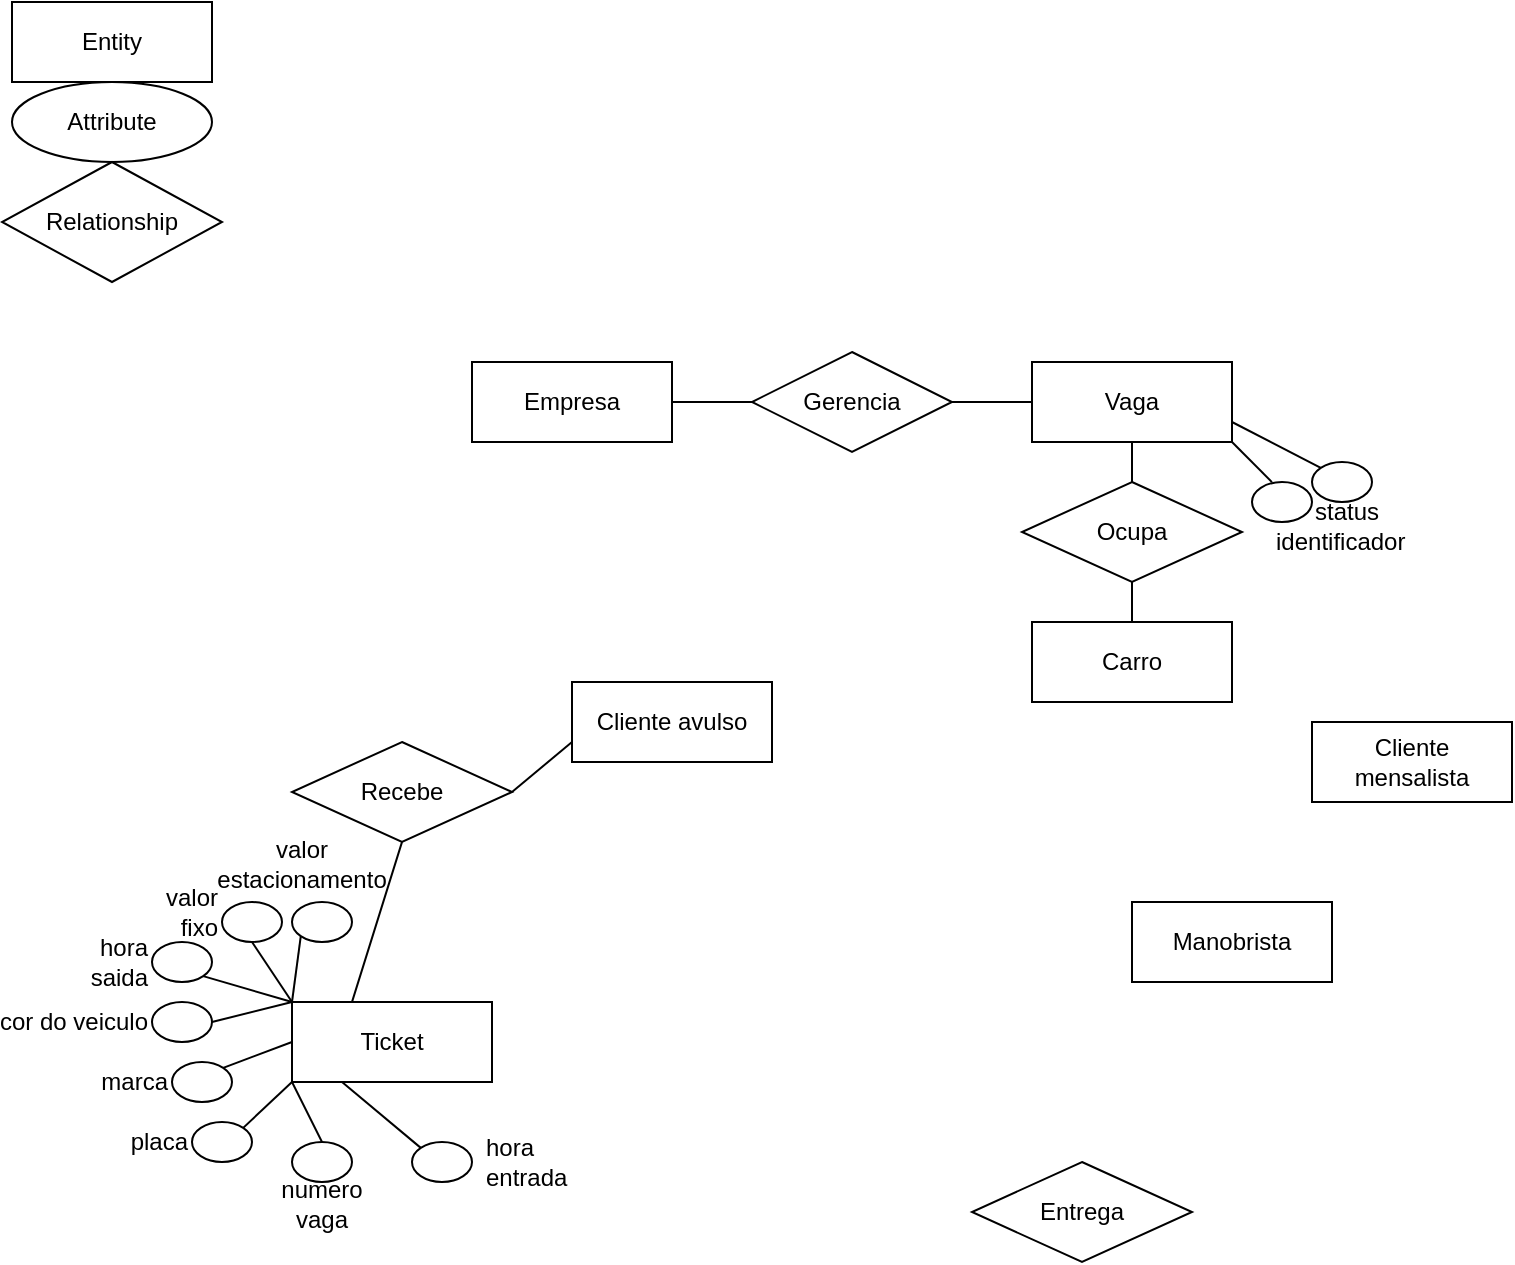 <mxfile version="24.7.7">
  <diagram name="Página-1" id="pZLGCcorovbGt57ALyU_">
    <mxGraphModel dx="860" dy="449" grid="1" gridSize="10" guides="1" tooltips="1" connect="1" arrows="1" fold="1" page="1" pageScale="1" pageWidth="827" pageHeight="1169" math="0" shadow="0">
      <root>
        <mxCell id="0" />
        <mxCell id="1" parent="0" />
        <mxCell id="0JsRNtkwK--oWNHgLMNd-1" value="Attribute" style="ellipse;whiteSpace=wrap;html=1;align=center;" vertex="1" parent="1">
          <mxGeometry x="10" y="60" width="100" height="40" as="geometry" />
        </mxCell>
        <mxCell id="0JsRNtkwK--oWNHgLMNd-2" value="Entity" style="whiteSpace=wrap;html=1;align=center;" vertex="1" parent="1">
          <mxGeometry x="10" y="20" width="100" height="40" as="geometry" />
        </mxCell>
        <mxCell id="0JsRNtkwK--oWNHgLMNd-3" value="Relationship" style="shape=rhombus;perimeter=rhombusPerimeter;whiteSpace=wrap;html=1;align=center;" vertex="1" parent="1">
          <mxGeometry x="5" y="100" width="110" height="60" as="geometry" />
        </mxCell>
        <mxCell id="0JsRNtkwK--oWNHgLMNd-81" style="rounded=0;orthogonalLoop=1;jettySize=auto;html=1;exitX=1;exitY=0.5;exitDx=0;exitDy=0;entryX=0;entryY=0.5;entryDx=0;entryDy=0;endArrow=none;endFill=0;" edge="1" parent="1" source="0JsRNtkwK--oWNHgLMNd-4" target="0JsRNtkwK--oWNHgLMNd-17">
          <mxGeometry relative="1" as="geometry" />
        </mxCell>
        <mxCell id="0JsRNtkwK--oWNHgLMNd-4" value="Empresa" style="whiteSpace=wrap;html=1;align=center;" vertex="1" parent="1">
          <mxGeometry x="240" y="200" width="100" height="40" as="geometry" />
        </mxCell>
        <mxCell id="0JsRNtkwK--oWNHgLMNd-87" style="rounded=0;orthogonalLoop=1;jettySize=auto;html=1;exitX=0.5;exitY=1;exitDx=0;exitDy=0;entryX=0.5;entryY=0;entryDx=0;entryDy=0;endArrow=none;endFill=0;" edge="1" parent="1" source="0JsRNtkwK--oWNHgLMNd-5" target="0JsRNtkwK--oWNHgLMNd-86">
          <mxGeometry relative="1" as="geometry" />
        </mxCell>
        <mxCell id="0JsRNtkwK--oWNHgLMNd-5" value="Vaga" style="whiteSpace=wrap;html=1;align=center;" vertex="1" parent="1">
          <mxGeometry x="520" y="200" width="100" height="40" as="geometry" />
        </mxCell>
        <mxCell id="0JsRNtkwK--oWNHgLMNd-7" value="identificador" style="ellipse;whiteSpace=wrap;html=1;align=left;spacingRight=0;spacingTop=40;spacingLeft=10;" vertex="1" parent="1">
          <mxGeometry x="630" y="260" width="30" height="20" as="geometry" />
        </mxCell>
        <mxCell id="0JsRNtkwK--oWNHgLMNd-8" value="" style="endArrow=none;html=1;rounded=0;entryX=0.332;entryY=0.004;entryDx=0;entryDy=0;entryPerimeter=0;exitX=1;exitY=1;exitDx=0;exitDy=0;" edge="1" parent="1" source="0JsRNtkwK--oWNHgLMNd-5" target="0JsRNtkwK--oWNHgLMNd-7">
          <mxGeometry relative="1" as="geometry">
            <mxPoint x="620" y="250" as="sourcePoint" />
            <mxPoint x="650" y="250" as="targetPoint" />
          </mxGeometry>
        </mxCell>
        <mxCell id="0JsRNtkwK--oWNHgLMNd-9" value="&lt;span style=&quot;text-wrap: nowrap;&quot;&gt;status&lt;/span&gt;" style="ellipse;whiteSpace=wrap;html=1;align=center;spacingTop=30;spacingLeft=5;" vertex="1" parent="1">
          <mxGeometry x="660" y="250" width="30" height="20" as="geometry" />
        </mxCell>
        <mxCell id="0JsRNtkwK--oWNHgLMNd-12" value="" style="endArrow=none;html=1;rounded=0;entryX=0;entryY=0;entryDx=0;entryDy=0;exitX=1;exitY=0.75;exitDx=0;exitDy=0;" edge="1" parent="1" source="0JsRNtkwK--oWNHgLMNd-5" target="0JsRNtkwK--oWNHgLMNd-9">
          <mxGeometry relative="1" as="geometry">
            <mxPoint x="640" y="240" as="sourcePoint" />
            <mxPoint x="660" y="250" as="targetPoint" />
          </mxGeometry>
        </mxCell>
        <mxCell id="0JsRNtkwK--oWNHgLMNd-82" style="rounded=0;orthogonalLoop=1;jettySize=auto;html=1;exitX=1;exitY=0.5;exitDx=0;exitDy=0;entryX=0;entryY=0.5;entryDx=0;entryDy=0;endArrow=none;endFill=0;" edge="1" parent="1" source="0JsRNtkwK--oWNHgLMNd-17" target="0JsRNtkwK--oWNHgLMNd-5">
          <mxGeometry relative="1" as="geometry" />
        </mxCell>
        <mxCell id="0JsRNtkwK--oWNHgLMNd-17" value="Gerencia" style="shape=rhombus;perimeter=rhombusPerimeter;whiteSpace=wrap;html=1;align=center;" vertex="1" parent="1">
          <mxGeometry x="380" y="195" width="100" height="50" as="geometry" />
        </mxCell>
        <mxCell id="0JsRNtkwK--oWNHgLMNd-89" style="rounded=0;orthogonalLoop=1;jettySize=auto;html=1;exitX=0;exitY=0.75;exitDx=0;exitDy=0;entryX=1;entryY=0.5;entryDx=0;entryDy=0;endArrow=none;endFill=0;" edge="1" parent="1" source="0JsRNtkwK--oWNHgLMNd-20" target="0JsRNtkwK--oWNHgLMNd-46">
          <mxGeometry relative="1" as="geometry" />
        </mxCell>
        <mxCell id="0JsRNtkwK--oWNHgLMNd-20" value="Cliente avulso" style="whiteSpace=wrap;html=1;align=center;" vertex="1" parent="1">
          <mxGeometry x="290" y="360" width="100" height="40" as="geometry" />
        </mxCell>
        <mxCell id="0JsRNtkwK--oWNHgLMNd-21" value="Entrega" style="shape=rhombus;perimeter=rhombusPerimeter;whiteSpace=wrap;html=1;align=center;" vertex="1" parent="1">
          <mxGeometry x="490" y="600" width="110" height="50" as="geometry" />
        </mxCell>
        <mxCell id="0JsRNtkwK--oWNHgLMNd-26" value="Carro" style="whiteSpace=wrap;html=1;align=center;" vertex="1" parent="1">
          <mxGeometry x="520" y="330" width="100" height="40" as="geometry" />
        </mxCell>
        <mxCell id="0JsRNtkwK--oWNHgLMNd-31" value="Manobrista" style="whiteSpace=wrap;html=1;align=center;" vertex="1" parent="1">
          <mxGeometry x="570" y="470" width="100" height="40" as="geometry" />
        </mxCell>
        <mxCell id="0JsRNtkwK--oWNHgLMNd-42" value="&lt;span style=&quot;text-wrap: nowrap;&quot;&gt;placa&lt;/span&gt;" style="ellipse;whiteSpace=wrap;html=1;align=right;spacingRight=30;" vertex="1" parent="1">
          <mxGeometry x="100" y="580" width="30" height="20" as="geometry" />
        </mxCell>
        <mxCell id="0JsRNtkwK--oWNHgLMNd-46" value="Recebe" style="shape=rhombus;perimeter=rhombusPerimeter;whiteSpace=wrap;html=1;align=center;" vertex="1" parent="1">
          <mxGeometry x="150" y="390" width="110" height="50" as="geometry" />
        </mxCell>
        <mxCell id="0JsRNtkwK--oWNHgLMNd-69" style="rounded=0;orthogonalLoop=1;jettySize=auto;html=1;exitX=0;exitY=0;exitDx=0;exitDy=0;entryX=1;entryY=0.5;entryDx=0;entryDy=0;endArrow=none;endFill=0;" edge="1" parent="1" source="0JsRNtkwK--oWNHgLMNd-48" target="0JsRNtkwK--oWNHgLMNd-53">
          <mxGeometry relative="1" as="geometry" />
        </mxCell>
        <mxCell id="0JsRNtkwK--oWNHgLMNd-70" style="rounded=0;orthogonalLoop=1;jettySize=auto;html=1;exitX=0;exitY=0.5;exitDx=0;exitDy=0;entryX=1;entryY=0;entryDx=0;entryDy=0;endArrow=none;endFill=0;" edge="1" parent="1" source="0JsRNtkwK--oWNHgLMNd-48" target="0JsRNtkwK--oWNHgLMNd-55">
          <mxGeometry relative="1" as="geometry" />
        </mxCell>
        <mxCell id="0JsRNtkwK--oWNHgLMNd-71" style="rounded=0;orthogonalLoop=1;jettySize=auto;html=1;exitX=0;exitY=1;exitDx=0;exitDy=0;entryX=1;entryY=0;entryDx=0;entryDy=0;endArrow=none;endFill=0;" edge="1" parent="1" source="0JsRNtkwK--oWNHgLMNd-48" target="0JsRNtkwK--oWNHgLMNd-42">
          <mxGeometry relative="1" as="geometry" />
        </mxCell>
        <mxCell id="0JsRNtkwK--oWNHgLMNd-72" style="rounded=0;orthogonalLoop=1;jettySize=auto;html=1;exitX=0;exitY=1;exitDx=0;exitDy=0;entryX=0.5;entryY=0;entryDx=0;entryDy=0;endArrow=none;endFill=0;" edge="1" parent="1" source="0JsRNtkwK--oWNHgLMNd-48" target="0JsRNtkwK--oWNHgLMNd-64">
          <mxGeometry relative="1" as="geometry" />
        </mxCell>
        <mxCell id="0JsRNtkwK--oWNHgLMNd-73" style="rounded=0;orthogonalLoop=1;jettySize=auto;html=1;exitX=0.25;exitY=1;exitDx=0;exitDy=0;entryX=0;entryY=0;entryDx=0;entryDy=0;endArrow=none;endFill=0;" edge="1" parent="1" source="0JsRNtkwK--oWNHgLMNd-48" target="0JsRNtkwK--oWNHgLMNd-63">
          <mxGeometry relative="1" as="geometry" />
        </mxCell>
        <mxCell id="0JsRNtkwK--oWNHgLMNd-76" style="rounded=0;orthogonalLoop=1;jettySize=auto;html=1;exitX=0;exitY=0;exitDx=0;exitDy=0;entryX=1;entryY=1;entryDx=0;entryDy=0;endArrow=none;endFill=0;" edge="1" parent="1" source="0JsRNtkwK--oWNHgLMNd-48" target="0JsRNtkwK--oWNHgLMNd-54">
          <mxGeometry relative="1" as="geometry" />
        </mxCell>
        <mxCell id="0JsRNtkwK--oWNHgLMNd-80" style="rounded=0;orthogonalLoop=1;jettySize=auto;html=1;exitX=0;exitY=0;exitDx=0;exitDy=0;entryX=0;entryY=1;entryDx=0;entryDy=0;endArrow=none;endFill=0;" edge="1" parent="1" source="0JsRNtkwK--oWNHgLMNd-48" target="0JsRNtkwK--oWNHgLMNd-79">
          <mxGeometry relative="1" as="geometry" />
        </mxCell>
        <mxCell id="0JsRNtkwK--oWNHgLMNd-48" value="Ticket" style="whiteSpace=wrap;html=1;align=center;" vertex="1" parent="1">
          <mxGeometry x="150" y="520" width="100" height="40" as="geometry" />
        </mxCell>
        <mxCell id="0JsRNtkwK--oWNHgLMNd-53" value="&lt;span style=&quot;text-wrap: nowrap;&quot;&gt;cor do veiculo&lt;/span&gt;" style="ellipse;whiteSpace=wrap;html=1;align=right;spacingRight=30;" vertex="1" parent="1">
          <mxGeometry x="80" y="520" width="30" height="20" as="geometry" />
        </mxCell>
        <mxCell id="0JsRNtkwK--oWNHgLMNd-54" value="hora&lt;br&gt;saida" style="ellipse;whiteSpace=wrap;html=1;align=right;spacingRight=30;" vertex="1" parent="1">
          <mxGeometry x="80" y="490" width="30" height="20" as="geometry" />
        </mxCell>
        <mxCell id="0JsRNtkwK--oWNHgLMNd-55" value="&lt;span style=&quot;text-wrap: nowrap;&quot;&gt;marca&lt;/span&gt;" style="ellipse;whiteSpace=wrap;html=1;align=right;spacingRight=30;" vertex="1" parent="1">
          <mxGeometry x="90" y="550" width="30" height="20" as="geometry" />
        </mxCell>
        <mxCell id="0JsRNtkwK--oWNHgLMNd-63" value="&lt;span style=&quot;text-wrap: nowrap;&quot;&gt;&lt;font style=&quot;font-size: 12px;&quot;&gt;hora&lt;br&gt;entrada&lt;/font&gt;&lt;/span&gt;" style="ellipse;whiteSpace=wrap;html=1;align=left;perimeterSpacing=0;spacingLeft=35;" vertex="1" parent="1">
          <mxGeometry x="210" y="590" width="30" height="20" as="geometry" />
        </mxCell>
        <mxCell id="0JsRNtkwK--oWNHgLMNd-64" value="&lt;span style=&quot;text-wrap: nowrap;&quot;&gt;numero&lt;br&gt;vaga&lt;/span&gt;" style="ellipse;whiteSpace=wrap;html=1;align=center;spacingBottom=0;spacingTop=42;" vertex="1" parent="1">
          <mxGeometry x="150" y="590" width="30" height="20" as="geometry" />
        </mxCell>
        <mxCell id="0JsRNtkwK--oWNHgLMNd-74" value="Cliente mensalista" style="whiteSpace=wrap;html=1;align=center;" vertex="1" parent="1">
          <mxGeometry x="660" y="380" width="100" height="40" as="geometry" />
        </mxCell>
        <mxCell id="0JsRNtkwK--oWNHgLMNd-77" value="valor&lt;br&gt;fixo" style="ellipse;whiteSpace=wrap;html=1;align=right;spacingRight=30;spacingBottom=10;" vertex="1" parent="1">
          <mxGeometry x="115" y="470" width="30" height="20" as="geometry" />
        </mxCell>
        <mxCell id="0JsRNtkwK--oWNHgLMNd-78" style="rounded=0;orthogonalLoop=1;jettySize=auto;html=1;exitX=0;exitY=0;exitDx=0;exitDy=0;entryX=0.5;entryY=1;entryDx=0;entryDy=0;endArrow=none;endFill=0;" edge="1" parent="1" source="0JsRNtkwK--oWNHgLMNd-48" target="0JsRNtkwK--oWNHgLMNd-77">
          <mxGeometry relative="1" as="geometry" />
        </mxCell>
        <mxCell id="0JsRNtkwK--oWNHgLMNd-79" value="valor&lt;br&gt;&lt;div style=&quot;&quot;&gt;&lt;span style=&quot;background-color: initial;&quot;&gt;estacionamento&lt;/span&gt;&lt;/div&gt;" style="ellipse;whiteSpace=wrap;html=1;align=center;spacingRight=20;spacingBottom=58;" vertex="1" parent="1">
          <mxGeometry x="150" y="470" width="30" height="20" as="geometry" />
        </mxCell>
        <mxCell id="0JsRNtkwK--oWNHgLMNd-88" style="rounded=0;orthogonalLoop=1;jettySize=auto;html=1;exitX=0.5;exitY=1;exitDx=0;exitDy=0;entryX=0.5;entryY=0;entryDx=0;entryDy=0;endArrow=none;endFill=0;" edge="1" parent="1" source="0JsRNtkwK--oWNHgLMNd-86" target="0JsRNtkwK--oWNHgLMNd-26">
          <mxGeometry relative="1" as="geometry" />
        </mxCell>
        <mxCell id="0JsRNtkwK--oWNHgLMNd-86" value="Ocupa" style="shape=rhombus;perimeter=rhombusPerimeter;whiteSpace=wrap;html=1;align=center;" vertex="1" parent="1">
          <mxGeometry x="515" y="260" width="110" height="50" as="geometry" />
        </mxCell>
        <mxCell id="0JsRNtkwK--oWNHgLMNd-90" style="rounded=0;orthogonalLoop=1;jettySize=auto;html=1;exitX=0.5;exitY=1;exitDx=0;exitDy=0;endArrow=none;endFill=0;" edge="1" parent="1" source="0JsRNtkwK--oWNHgLMNd-46">
          <mxGeometry relative="1" as="geometry">
            <mxPoint x="180" y="520" as="targetPoint" />
          </mxGeometry>
        </mxCell>
      </root>
    </mxGraphModel>
  </diagram>
</mxfile>

